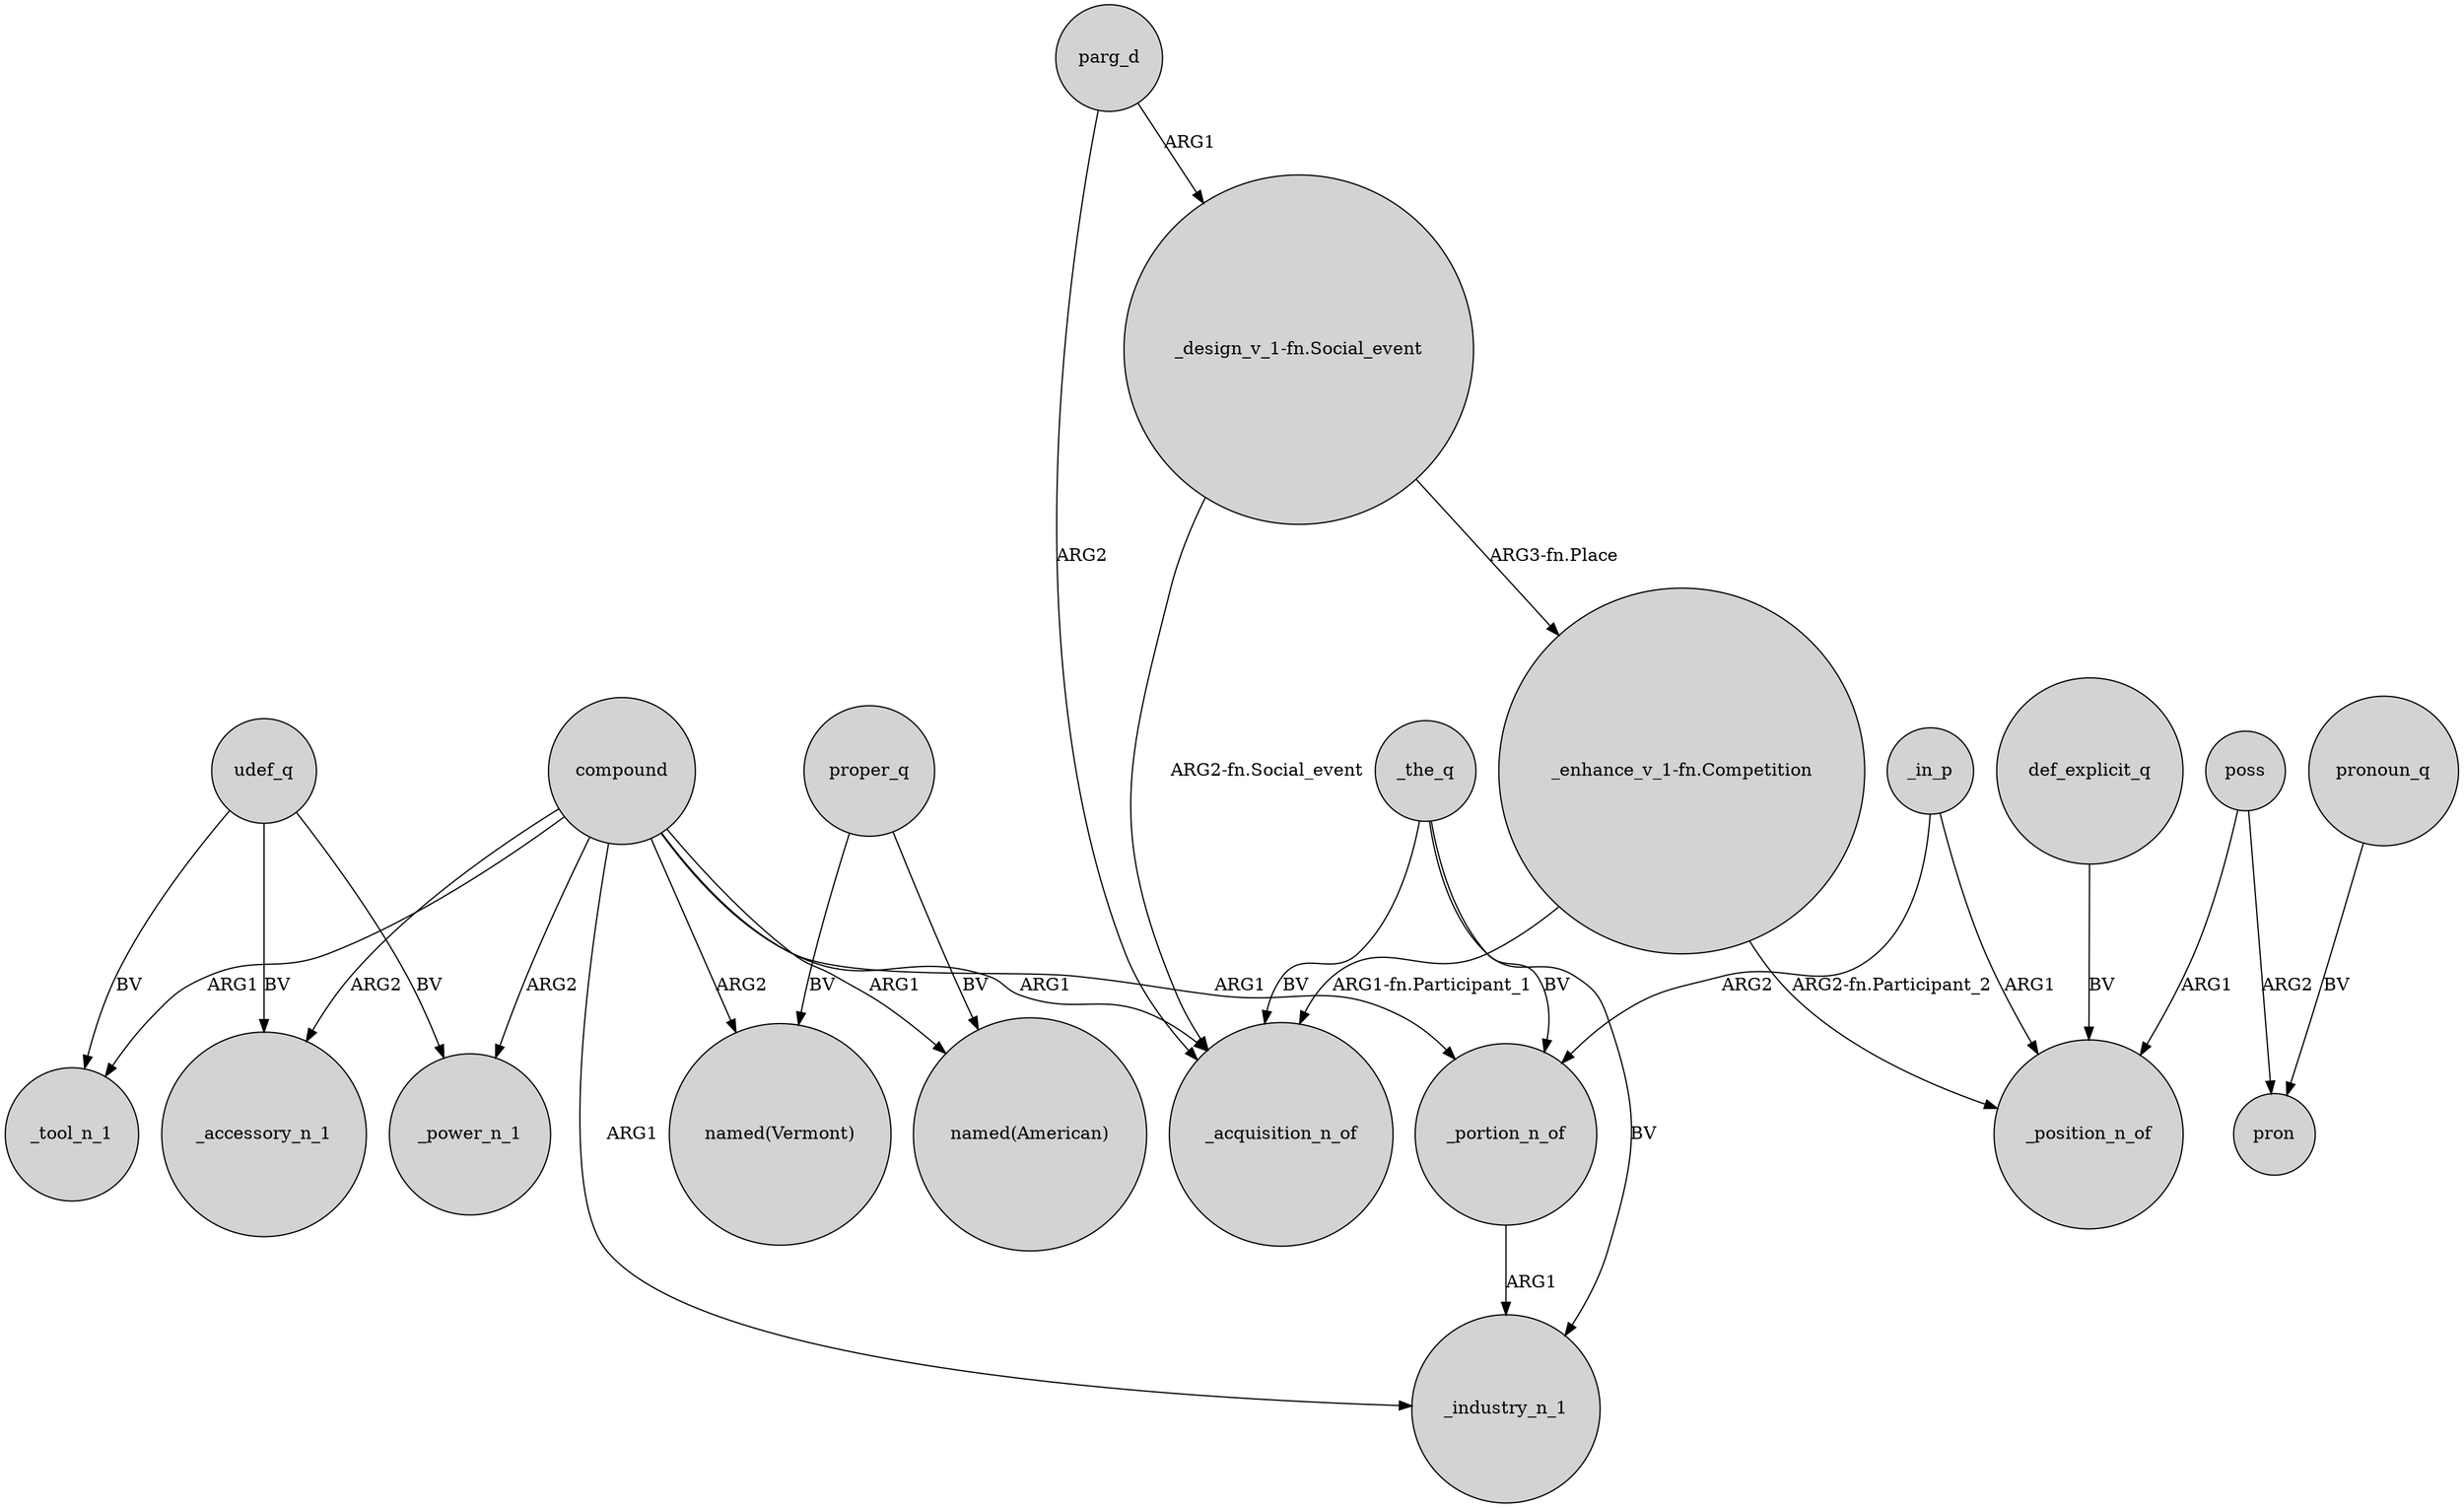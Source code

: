 digraph {
	node [shape=circle style=filled]
	compound -> _accessory_n_1 [label=ARG2]
	compound -> _tool_n_1 [label=ARG1]
	parg_d -> _acquisition_n_of [label=ARG2]
	proper_q -> "named(Vermont)" [label=BV]
	udef_q -> _accessory_n_1 [label=BV]
	"_enhance_v_1-fn.Competition" -> _position_n_of [label="ARG2-fn.Participant_2"]
	_the_q -> _acquisition_n_of [label=BV]
	_in_p -> _portion_n_of [label=ARG2]
	_the_q -> _portion_n_of [label=BV]
	def_explicit_q -> _position_n_of [label=BV]
	"_design_v_1-fn.Social_event" -> "_enhance_v_1-fn.Competition" [label="ARG3-fn.Place"]
	compound -> _power_n_1 [label=ARG2]
	parg_d -> "_design_v_1-fn.Social_event" [label=ARG1]
	compound -> _industry_n_1 [label=ARG1]
	pronoun_q -> pron [label=BV]
	"_enhance_v_1-fn.Competition" -> _acquisition_n_of [label="ARG1-fn.Participant_1"]
	poss -> pron [label=ARG2]
	poss -> _position_n_of [label=ARG1]
	_in_p -> _position_n_of [label=ARG1]
	"_design_v_1-fn.Social_event" -> _acquisition_n_of [label="ARG2-fn.Social_event"]
	compound -> "named(Vermont)" [label=ARG2]
	compound -> _acquisition_n_of [label=ARG1]
	compound -> _portion_n_of [label=ARG1]
	_portion_n_of -> _industry_n_1 [label=ARG1]
	proper_q -> "named(American)" [label=BV]
	udef_q -> _tool_n_1 [label=BV]
	compound -> "named(American)" [label=ARG1]
	_the_q -> _industry_n_1 [label=BV]
	udef_q -> _power_n_1 [label=BV]
}
